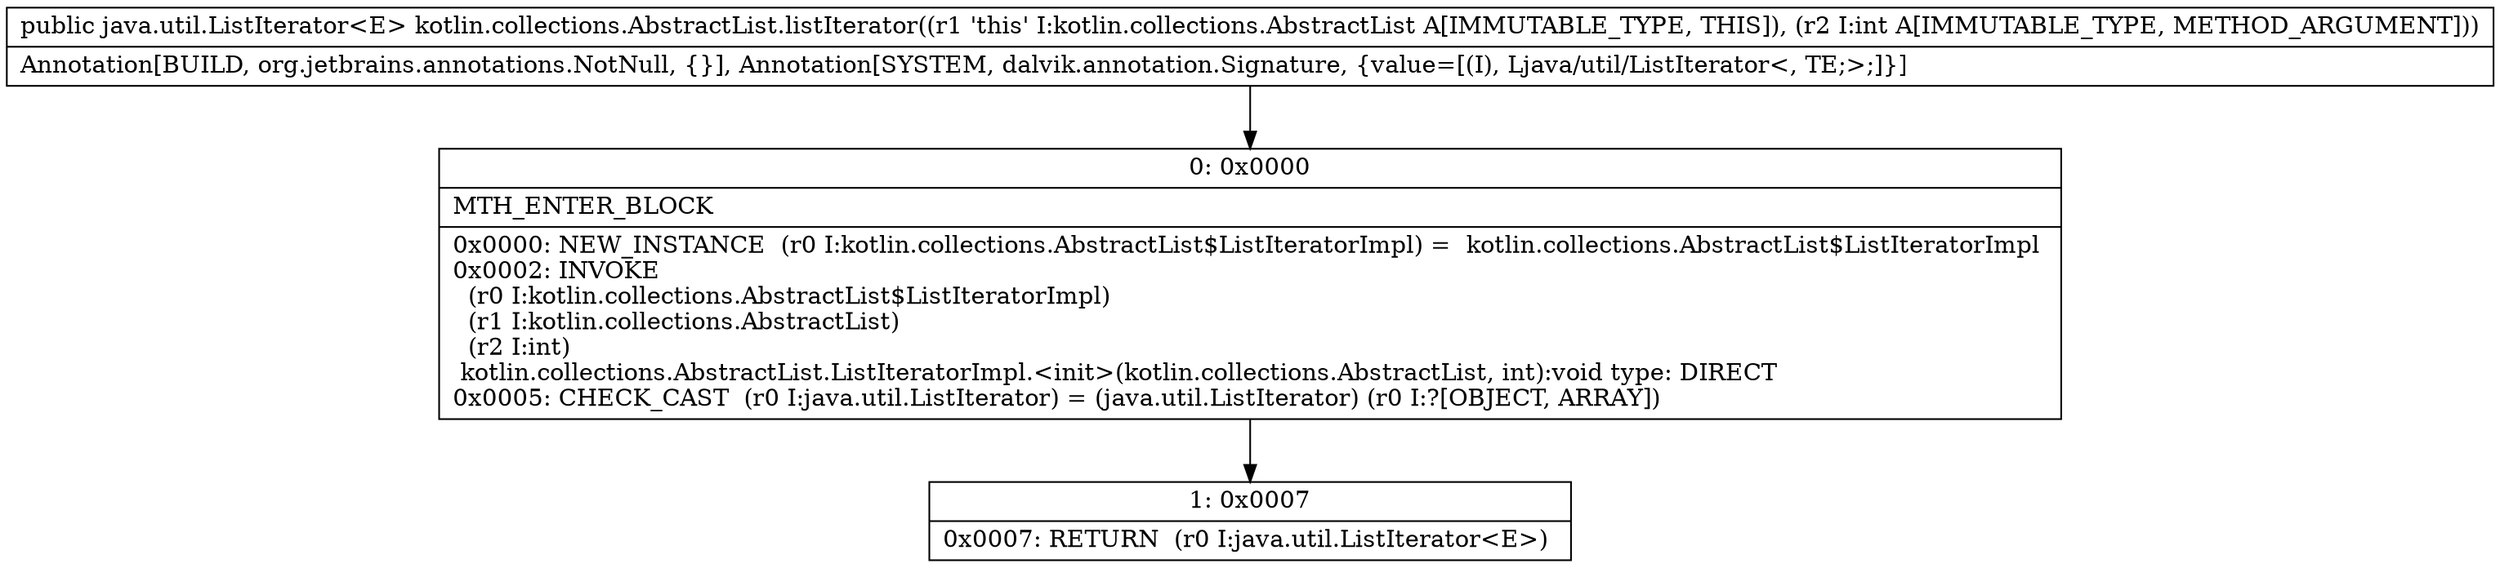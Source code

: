 digraph "CFG forkotlin.collections.AbstractList.listIterator(I)Ljava\/util\/ListIterator;" {
Node_0 [shape=record,label="{0\:\ 0x0000|MTH_ENTER_BLOCK\l|0x0000: NEW_INSTANCE  (r0 I:kotlin.collections.AbstractList$ListIteratorImpl) =  kotlin.collections.AbstractList$ListIteratorImpl \l0x0002: INVOKE  \l  (r0 I:kotlin.collections.AbstractList$ListIteratorImpl)\l  (r1 I:kotlin.collections.AbstractList)\l  (r2 I:int)\l kotlin.collections.AbstractList.ListIteratorImpl.\<init\>(kotlin.collections.AbstractList, int):void type: DIRECT \l0x0005: CHECK_CAST  (r0 I:java.util.ListIterator) = (java.util.ListIterator) (r0 I:?[OBJECT, ARRAY]) \l}"];
Node_1 [shape=record,label="{1\:\ 0x0007|0x0007: RETURN  (r0 I:java.util.ListIterator\<E\>) \l}"];
MethodNode[shape=record,label="{public java.util.ListIterator\<E\> kotlin.collections.AbstractList.listIterator((r1 'this' I:kotlin.collections.AbstractList A[IMMUTABLE_TYPE, THIS]), (r2 I:int A[IMMUTABLE_TYPE, METHOD_ARGUMENT]))  | Annotation[BUILD, org.jetbrains.annotations.NotNull, \{\}], Annotation[SYSTEM, dalvik.annotation.Signature, \{value=[(I), Ljava\/util\/ListIterator\<, TE;\>;]\}]\l}"];
MethodNode -> Node_0;
Node_0 -> Node_1;
}

